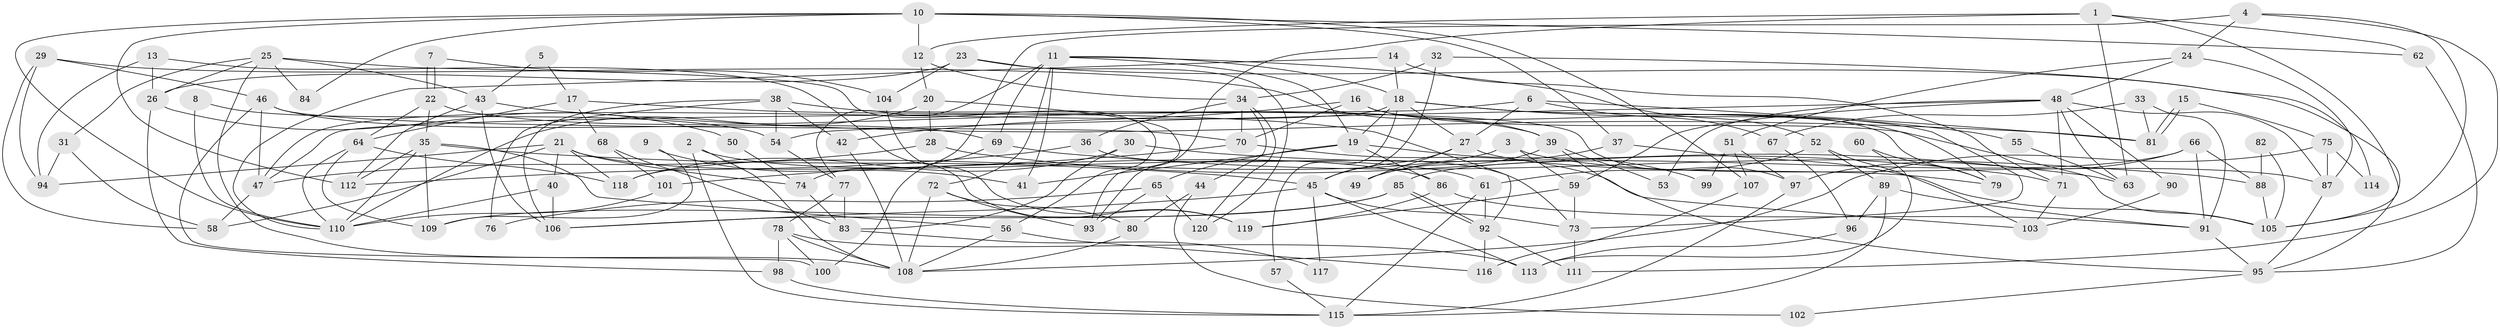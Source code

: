 // coarse degree distribution, {7: 0.07792207792207792, 4: 0.2597402597402597, 5: 0.18181818181818182, 8: 0.1038961038961039, 2: 0.11688311688311688, 6: 0.1038961038961039, 9: 0.025974025974025976, 11: 0.012987012987012988, 3: 0.11688311688311688}
// Generated by graph-tools (version 1.1) at 2025/24/03/03/25 07:24:02]
// undirected, 120 vertices, 240 edges
graph export_dot {
graph [start="1"]
  node [color=gray90,style=filled];
  1;
  2;
  3;
  4;
  5;
  6;
  7;
  8;
  9;
  10;
  11;
  12;
  13;
  14;
  15;
  16;
  17;
  18;
  19;
  20;
  21;
  22;
  23;
  24;
  25;
  26;
  27;
  28;
  29;
  30;
  31;
  32;
  33;
  34;
  35;
  36;
  37;
  38;
  39;
  40;
  41;
  42;
  43;
  44;
  45;
  46;
  47;
  48;
  49;
  50;
  51;
  52;
  53;
  54;
  55;
  56;
  57;
  58;
  59;
  60;
  61;
  62;
  63;
  64;
  65;
  66;
  67;
  68;
  69;
  70;
  71;
  72;
  73;
  74;
  75;
  76;
  77;
  78;
  79;
  80;
  81;
  82;
  83;
  84;
  85;
  86;
  87;
  88;
  89;
  90;
  91;
  92;
  93;
  94;
  95;
  96;
  97;
  98;
  99;
  100;
  101;
  102;
  103;
  104;
  105;
  106;
  107;
  108;
  109;
  110;
  111;
  112;
  113;
  114;
  115;
  116;
  117;
  118;
  119;
  120;
  1 -- 12;
  1 -- 62;
  1 -- 63;
  1 -- 93;
  1 -- 105;
  2 -- 115;
  2 -- 108;
  2 -- 61;
  3 -- 59;
  3 -- 118;
  3 -- 87;
  4 -- 105;
  4 -- 74;
  4 -- 24;
  4 -- 111;
  5 -- 43;
  5 -- 17;
  6 -- 47;
  6 -- 27;
  6 -- 67;
  6 -- 81;
  7 -- 22;
  7 -- 22;
  7 -- 104;
  8 -- 110;
  8 -- 54;
  9 -- 41;
  9 -- 109;
  10 -- 112;
  10 -- 110;
  10 -- 12;
  10 -- 37;
  10 -- 62;
  10 -- 84;
  10 -- 107;
  11 -- 52;
  11 -- 19;
  11 -- 18;
  11 -- 41;
  11 -- 69;
  11 -- 72;
  11 -- 77;
  12 -- 20;
  12 -- 34;
  13 -- 26;
  13 -- 94;
  13 -- 119;
  14 -- 71;
  14 -- 18;
  14 -- 110;
  15 -- 75;
  15 -- 81;
  15 -- 81;
  16 -- 105;
  16 -- 79;
  16 -- 42;
  16 -- 70;
  17 -- 92;
  17 -- 64;
  17 -- 68;
  18 -- 73;
  18 -- 19;
  18 -- 27;
  18 -- 47;
  18 -- 55;
  18 -- 57;
  18 -- 79;
  19 -- 86;
  19 -- 41;
  19 -- 65;
  19 -- 99;
  20 -- 110;
  20 -- 93;
  20 -- 28;
  21 -- 40;
  21 -- 94;
  21 -- 58;
  21 -- 74;
  21 -- 86;
  21 -- 118;
  22 -- 39;
  22 -- 35;
  22 -- 64;
  23 -- 120;
  23 -- 95;
  23 -- 26;
  23 -- 104;
  24 -- 48;
  24 -- 51;
  24 -- 87;
  25 -- 56;
  25 -- 43;
  25 -- 26;
  25 -- 31;
  25 -- 84;
  25 -- 108;
  26 -- 50;
  26 -- 98;
  27 -- 45;
  27 -- 49;
  27 -- 79;
  28 -- 47;
  28 -- 71;
  29 -- 39;
  29 -- 46;
  29 -- 58;
  29 -- 94;
  30 -- 83;
  30 -- 118;
  30 -- 63;
  31 -- 58;
  31 -- 94;
  32 -- 45;
  32 -- 34;
  32 -- 114;
  33 -- 67;
  33 -- 81;
  33 -- 91;
  34 -- 70;
  34 -- 36;
  34 -- 44;
  34 -- 120;
  35 -- 109;
  35 -- 45;
  35 -- 56;
  35 -- 110;
  35 -- 112;
  36 -- 112;
  36 -- 73;
  37 -- 105;
  37 -- 49;
  38 -- 42;
  38 -- 97;
  38 -- 54;
  38 -- 76;
  38 -- 106;
  39 -- 95;
  39 -- 49;
  39 -- 53;
  40 -- 110;
  40 -- 106;
  42 -- 108;
  43 -- 81;
  43 -- 106;
  43 -- 112;
  44 -- 80;
  44 -- 102;
  45 -- 73;
  45 -- 106;
  45 -- 113;
  45 -- 117;
  46 -- 47;
  46 -- 100;
  46 -- 69;
  46 -- 70;
  47 -- 58;
  48 -- 87;
  48 -- 63;
  48 -- 53;
  48 -- 54;
  48 -- 59;
  48 -- 71;
  48 -- 90;
  50 -- 74;
  51 -- 107;
  51 -- 97;
  51 -- 99;
  52 -- 103;
  52 -- 61;
  52 -- 89;
  54 -- 77;
  55 -- 63;
  56 -- 108;
  56 -- 116;
  57 -- 115;
  59 -- 119;
  59 -- 73;
  60 -- 113;
  60 -- 79;
  61 -- 92;
  61 -- 115;
  62 -- 95;
  64 -- 110;
  64 -- 109;
  64 -- 118;
  65 -- 93;
  65 -- 76;
  65 -- 120;
  66 -- 91;
  66 -- 85;
  66 -- 88;
  66 -- 97;
  67 -- 96;
  68 -- 101;
  68 -- 83;
  69 -- 88;
  69 -- 100;
  70 -- 101;
  70 -- 103;
  71 -- 103;
  72 -- 108;
  72 -- 80;
  72 -- 93;
  73 -- 111;
  74 -- 83;
  75 -- 108;
  75 -- 87;
  75 -- 114;
  77 -- 78;
  77 -- 83;
  78 -- 98;
  78 -- 100;
  78 -- 108;
  78 -- 113;
  80 -- 108;
  82 -- 105;
  82 -- 88;
  83 -- 117;
  85 -- 92;
  85 -- 92;
  85 -- 106;
  85 -- 109;
  86 -- 91;
  86 -- 119;
  87 -- 95;
  88 -- 105;
  89 -- 115;
  89 -- 91;
  89 -- 96;
  90 -- 103;
  91 -- 95;
  92 -- 111;
  92 -- 116;
  95 -- 102;
  96 -- 113;
  97 -- 115;
  98 -- 115;
  101 -- 110;
  104 -- 119;
  107 -- 116;
}
